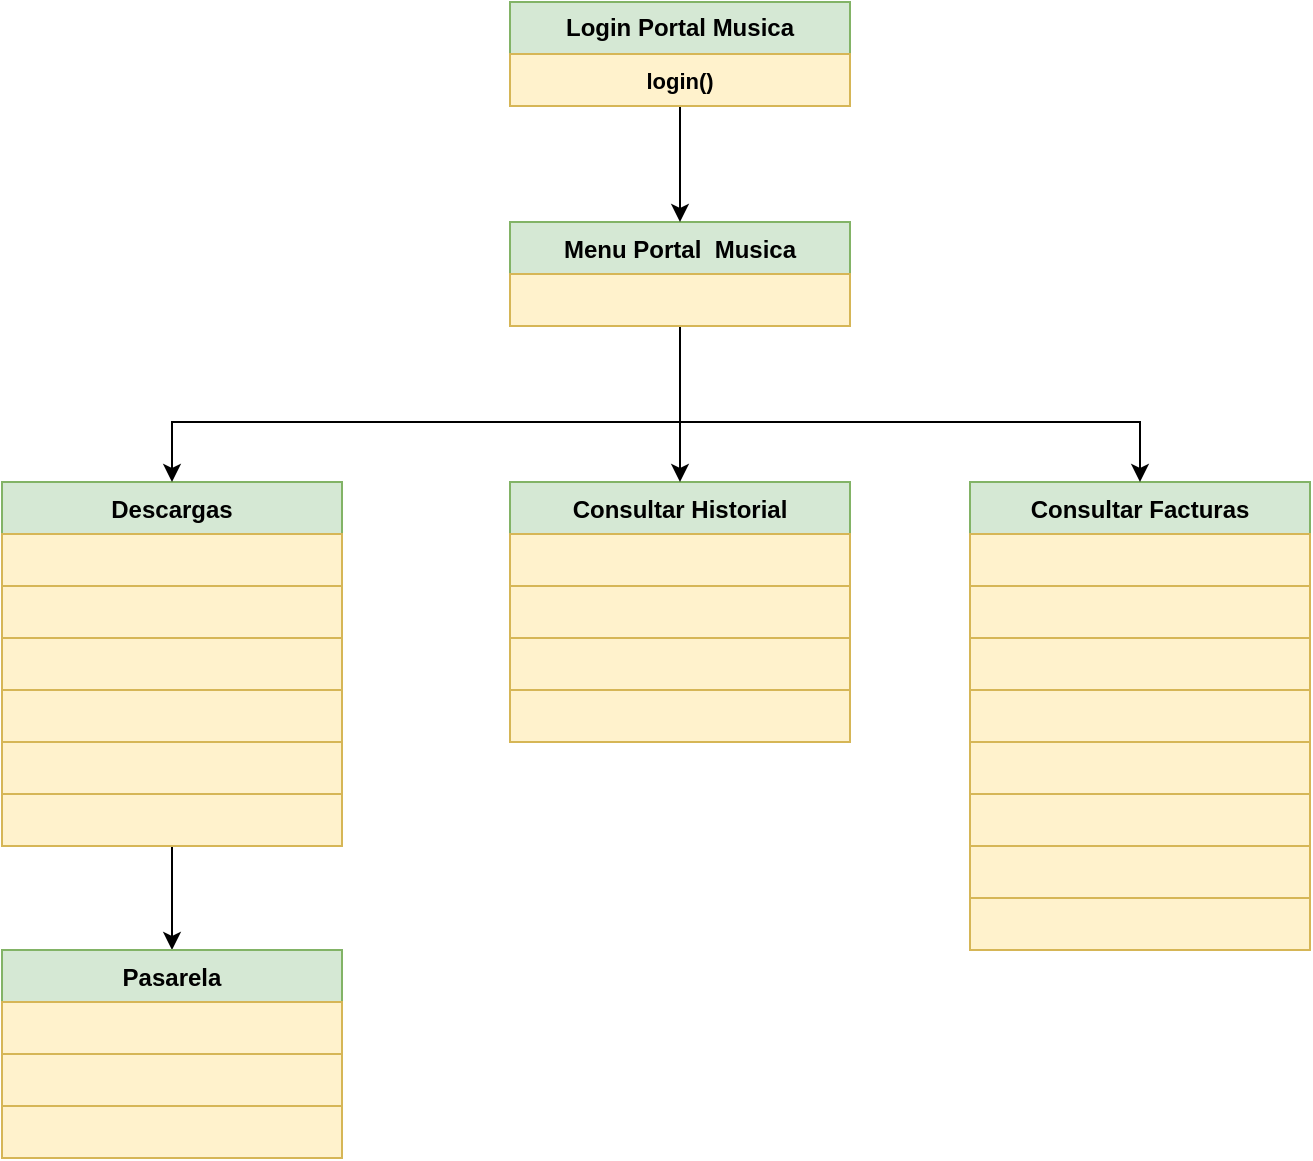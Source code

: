 <mxfile version="13.7.9" type="device"><diagram id="Rja8RbwtGSfOauzHTPhz" name="Página-1"><mxGraphModel dx="2255" dy="806" grid="1" gridSize="10" guides="1" tooltips="1" connect="1" arrows="1" fold="1" page="1" pageScale="1" pageWidth="1169" pageHeight="827" math="1" shadow="0"><root><mxCell id="0"/><mxCell id="1" parent="0"/><mxCell id="2gZghWKEiPPyivGKmYbx-24" style="edgeStyle=orthogonalEdgeStyle;rounded=0;orthogonalLoop=1;jettySize=auto;html=1;" parent="1" source="om1Nb-SVx7XguKgaJAyx-44" target="2gZghWKEiPPyivGKmYbx-14" edge="1"><mxGeometry relative="1" as="geometry"/></mxCell><mxCell id="om1Nb-SVx7XguKgaJAyx-44" value="Descargas" style="swimlane;fontStyle=1;childLayout=stackLayout;horizontal=1;startSize=26;horizontalStack=0;resizeParent=1;resizeParentMax=0;resizeLast=0;collapsible=1;marginBottom=0;strokeColor=#82b366;fillColor=#d5e8d4;" parent="1" vertex="1"><mxGeometry x="-584" y="270" width="170" height="182" as="geometry"/></mxCell><mxCell id="2gZghWKEiPPyivGKmYbx-4" value="" style="text;align=center;verticalAlign=middle;spacingLeft=4;spacingRight=4;overflow=hidden;rotatable=0;points=[[0,0.5],[1,0.5]];portConstraint=eastwest;fillColor=#fff2cc;strokeColor=#d6b656;fontStyle=1" parent="om1Nb-SVx7XguKgaJAyx-44" vertex="1"><mxGeometry y="26" width="170" height="26" as="geometry"/></mxCell><mxCell id="2gZghWKEiPPyivGKmYbx-5" value="" style="text;align=center;verticalAlign=middle;spacingLeft=4;spacingRight=4;overflow=hidden;rotatable=0;points=[[0,0.5],[1,0.5]];portConstraint=eastwest;fillColor=#fff2cc;strokeColor=#d6b656;fontStyle=1" parent="om1Nb-SVx7XguKgaJAyx-44" vertex="1"><mxGeometry y="52" width="170" height="26" as="geometry"/></mxCell><mxCell id="Lcr1gNZwBBWb2tkuq3eF-3" value="" style="text;align=center;verticalAlign=middle;spacingLeft=4;spacingRight=4;overflow=hidden;rotatable=0;points=[[0,0.5],[1,0.5]];portConstraint=eastwest;fillColor=#fff2cc;strokeColor=#d6b656;fontStyle=1" parent="om1Nb-SVx7XguKgaJAyx-44" vertex="1"><mxGeometry y="78" width="170" height="26" as="geometry"/></mxCell><mxCell id="Lcr1gNZwBBWb2tkuq3eF-2" value="" style="text;align=center;verticalAlign=middle;spacingLeft=4;spacingRight=4;overflow=hidden;rotatable=0;points=[[0,0.5],[1,0.5]];portConstraint=eastwest;fillColor=#fff2cc;strokeColor=#d6b656;fontStyle=1" parent="om1Nb-SVx7XguKgaJAyx-44" vertex="1"><mxGeometry y="104" width="170" height="26" as="geometry"/></mxCell><mxCell id="om1Nb-SVx7XguKgaJAyx-45" value="" style="text;align=center;verticalAlign=middle;spacingLeft=4;spacingRight=4;overflow=hidden;rotatable=0;points=[[0,0.5],[1,0.5]];portConstraint=eastwest;fillColor=#fff2cc;strokeColor=#d6b656;fontStyle=1" parent="om1Nb-SVx7XguKgaJAyx-44" vertex="1"><mxGeometry y="130" width="170" height="26" as="geometry"/></mxCell><mxCell id="2gZghWKEiPPyivGKmYbx-1" value="" style="text;align=center;verticalAlign=middle;spacingLeft=4;spacingRight=4;overflow=hidden;rotatable=0;points=[[0,0.5],[1,0.5]];portConstraint=eastwest;fillColor=#fff2cc;strokeColor=#d6b656;fontStyle=1" parent="om1Nb-SVx7XguKgaJAyx-44" vertex="1"><mxGeometry y="156" width="170" height="26" as="geometry"/></mxCell><mxCell id="om1Nb-SVx7XguKgaJAyx-19" value="Consultar Historial" style="swimlane;fontStyle=1;childLayout=stackLayout;horizontal=1;startSize=26;horizontalStack=0;resizeParent=1;resizeParentMax=0;resizeLast=0;collapsible=1;marginBottom=0;strokeColor=#82b366;fillColor=#d5e8d4;" parent="1" vertex="1"><mxGeometry x="-330" y="270" width="170" height="130" as="geometry"/></mxCell><mxCell id="om1Nb-SVx7XguKgaJAyx-20" value="" style="text;align=center;verticalAlign=middle;spacingLeft=4;spacingRight=4;overflow=hidden;rotatable=0;points=[[0,0.5],[1,0.5]];portConstraint=eastwest;fillColor=#fff2cc;strokeColor=#d6b656;fontStyle=1" parent="om1Nb-SVx7XguKgaJAyx-19" vertex="1"><mxGeometry y="26" width="170" height="26" as="geometry"/></mxCell><mxCell id="om1Nb-SVx7XguKgaJAyx-21" value="" style="text;align=center;verticalAlign=middle;spacingLeft=4;spacingRight=4;overflow=hidden;rotatable=0;points=[[0,0.5],[1,0.5]];portConstraint=eastwest;fillColor=#fff2cc;strokeColor=#d6b656;fontStyle=1" parent="om1Nb-SVx7XguKgaJAyx-19" vertex="1"><mxGeometry y="52" width="170" height="26" as="geometry"/></mxCell><mxCell id="pwBZ1yKlzE_sP8Ljurgl-1" value="" style="text;align=center;verticalAlign=middle;spacingLeft=4;spacingRight=4;overflow=hidden;rotatable=0;points=[[0,0.5],[1,0.5]];portConstraint=eastwest;fillColor=#fff2cc;strokeColor=#d6b656;fontStyle=1" parent="om1Nb-SVx7XguKgaJAyx-19" vertex="1"><mxGeometry y="78" width="170" height="26" as="geometry"/></mxCell><mxCell id="Lcr1gNZwBBWb2tkuq3eF-1" value="" style="text;align=center;verticalAlign=middle;spacingLeft=4;spacingRight=4;overflow=hidden;rotatable=0;points=[[0,0.5],[1,0.5]];portConstraint=eastwest;fillColor=#fff2cc;strokeColor=#d6b656;fontStyle=1" parent="om1Nb-SVx7XguKgaJAyx-19" vertex="1"><mxGeometry y="104" width="170" height="26" as="geometry"/></mxCell><mxCell id="om1Nb-SVx7XguKgaJAyx-29" value="Consultar Facturas" style="swimlane;fontStyle=1;childLayout=stackLayout;horizontal=1;startSize=26;horizontalStack=0;resizeParent=1;resizeParentMax=0;resizeLast=0;collapsible=1;marginBottom=0;strokeColor=#82b366;fillColor=#d5e8d4;" parent="1" vertex="1"><mxGeometry x="-100" y="270" width="170" height="234" as="geometry"/></mxCell><mxCell id="om1Nb-SVx7XguKgaJAyx-30" value="" style="text;align=center;verticalAlign=middle;spacingLeft=4;spacingRight=4;overflow=hidden;rotatable=0;points=[[0,0.5],[1,0.5]];portConstraint=eastwest;fillColor=#fff2cc;strokeColor=#d6b656;fontStyle=1;fontFamily=Helvetica;fontSize=11;" parent="om1Nb-SVx7XguKgaJAyx-29" vertex="1"><mxGeometry y="26" width="170" height="26" as="geometry"/></mxCell><mxCell id="Lcr1gNZwBBWb2tkuq3eF-4" value="" style="text;align=center;verticalAlign=middle;spacingLeft=4;spacingRight=4;overflow=hidden;rotatable=0;points=[[0,0.5],[1,0.5]];portConstraint=eastwest;fillColor=#fff2cc;strokeColor=#d6b656;fontStyle=1;fontFamily=Helvetica;fontSize=11;" parent="om1Nb-SVx7XguKgaJAyx-29" vertex="1"><mxGeometry y="52" width="170" height="26" as="geometry"/></mxCell><mxCell id="Lcr1gNZwBBWb2tkuq3eF-5" value="" style="text;align=center;verticalAlign=middle;spacingLeft=4;spacingRight=4;overflow=hidden;rotatable=0;points=[[0,0.5],[1,0.5]];portConstraint=eastwest;fillColor=#fff2cc;strokeColor=#d6b656;fontStyle=1;fontFamily=Helvetica;fontSize=11;" parent="om1Nb-SVx7XguKgaJAyx-29" vertex="1"><mxGeometry y="78" width="170" height="26" as="geometry"/></mxCell><mxCell id="Lcr1gNZwBBWb2tkuq3eF-6" value="" style="text;align=center;verticalAlign=middle;spacingLeft=4;spacingRight=4;overflow=hidden;rotatable=0;points=[[0,0.5],[1,0.5]];portConstraint=eastwest;fillColor=#fff2cc;strokeColor=#d6b656;fontStyle=1;fontFamily=Helvetica;fontSize=11;" parent="om1Nb-SVx7XguKgaJAyx-29" vertex="1"><mxGeometry y="104" width="170" height="26" as="geometry"/></mxCell><mxCell id="Lcr1gNZwBBWb2tkuq3eF-7" value="" style="text;align=center;verticalAlign=middle;spacingLeft=4;spacingRight=4;overflow=hidden;rotatable=0;points=[[0,0.5],[1,0.5]];portConstraint=eastwest;fillColor=#fff2cc;strokeColor=#d6b656;fontStyle=1;fontFamily=Helvetica;fontSize=11;" parent="om1Nb-SVx7XguKgaJAyx-29" vertex="1"><mxGeometry y="130" width="170" height="26" as="geometry"/></mxCell><mxCell id="Lcr1gNZwBBWb2tkuq3eF-8" value="" style="text;align=center;verticalAlign=middle;spacingLeft=4;spacingRight=4;overflow=hidden;rotatable=0;points=[[0,0.5],[1,0.5]];portConstraint=eastwest;fillColor=#fff2cc;strokeColor=#d6b656;fontStyle=1;fontFamily=Helvetica;fontSize=11;" parent="om1Nb-SVx7XguKgaJAyx-29" vertex="1"><mxGeometry y="156" width="170" height="26" as="geometry"/></mxCell><mxCell id="Lcr1gNZwBBWb2tkuq3eF-9" value="" style="text;align=center;verticalAlign=middle;spacingLeft=4;spacingRight=4;overflow=hidden;rotatable=0;points=[[0,0.5],[1,0.5]];portConstraint=eastwest;fillColor=#fff2cc;strokeColor=#d6b656;fontStyle=1;fontFamily=Helvetica;fontSize=11;" parent="om1Nb-SVx7XguKgaJAyx-29" vertex="1"><mxGeometry y="182" width="170" height="26" as="geometry"/></mxCell><mxCell id="Lcr1gNZwBBWb2tkuq3eF-10" value="" style="text;align=center;verticalAlign=middle;spacingLeft=4;spacingRight=4;overflow=hidden;rotatable=0;points=[[0,0.5],[1,0.5]];portConstraint=eastwest;fillColor=#fff2cc;strokeColor=#d6b656;fontStyle=1;fontFamily=Helvetica;fontSize=11;" parent="om1Nb-SVx7XguKgaJAyx-29" vertex="1"><mxGeometry y="208" width="170" height="26" as="geometry"/></mxCell><mxCell id="2gZghWKEiPPyivGKmYbx-10" style="edgeStyle=orthogonalEdgeStyle;rounded=0;orthogonalLoop=1;jettySize=auto;html=1;" parent="1" source="om1Nb-SVx7XguKgaJAyx-47" target="om1Nb-SVx7XguKgaJAyx-44" edge="1"><mxGeometry relative="1" as="geometry"><Array as="points"><mxPoint x="-245" y="240"/><mxPoint x="-499" y="240"/></Array></mxGeometry></mxCell><mxCell id="2gZghWKEiPPyivGKmYbx-12" style="edgeStyle=orthogonalEdgeStyle;rounded=0;orthogonalLoop=1;jettySize=auto;html=1;entryX=0.5;entryY=0;entryDx=0;entryDy=0;" parent="1" source="om1Nb-SVx7XguKgaJAyx-47" target="om1Nb-SVx7XguKgaJAyx-29" edge="1"><mxGeometry relative="1" as="geometry"><Array as="points"><mxPoint x="-245" y="240"/><mxPoint x="-15" y="240"/></Array></mxGeometry></mxCell><mxCell id="om1Nb-SVx7XguKgaJAyx-47" value="Menu Portal  Musica" style="swimlane;fontStyle=1;childLayout=stackLayout;horizontal=1;startSize=26;horizontalStack=0;resizeParent=1;resizeParentMax=0;resizeLast=0;collapsible=1;marginBottom=0;strokeColor=#82b366;fillColor=#d5e8d4;" parent="1" vertex="1"><mxGeometry x="-330" y="140" width="170" height="52" as="geometry"/></mxCell><mxCell id="om1Nb-SVx7XguKgaJAyx-48" value="" style="text;align=center;verticalAlign=middle;spacingLeft=4;spacingRight=4;overflow=hidden;rotatable=0;points=[[0,0.5],[1,0.5]];portConstraint=eastwest;fillColor=#fff2cc;strokeColor=#d6b656;" parent="om1Nb-SVx7XguKgaJAyx-47" vertex="1"><mxGeometry y="26" width="170" height="26" as="geometry"/></mxCell><mxCell id="2gZghWKEiPPyivGKmYbx-9" style="edgeStyle=orthogonalEdgeStyle;rounded=0;orthogonalLoop=1;jettySize=auto;html=1;entryX=0.5;entryY=0;entryDx=0;entryDy=0;" parent="1" source="om1Nb-SVx7XguKgaJAyx-32" target="om1Nb-SVx7XguKgaJAyx-47" edge="1"><mxGeometry relative="1" as="geometry"><Array as="points"><mxPoint x="-245" y="100"/><mxPoint x="-245" y="100"/></Array></mxGeometry></mxCell><mxCell id="2gZghWKEiPPyivGKmYbx-11" style="edgeStyle=orthogonalEdgeStyle;rounded=0;orthogonalLoop=1;jettySize=auto;html=1;" parent="1" target="om1Nb-SVx7XguKgaJAyx-19" edge="1"><mxGeometry relative="1" as="geometry"><Array as="points"><mxPoint x="-245" y="240"/><mxPoint x="-245" y="240"/></Array><mxPoint x="-245" y="218" as="sourcePoint"/></mxGeometry></mxCell><mxCell id="2gZghWKEiPPyivGKmYbx-14" value="Pasarela" style="swimlane;fontStyle=1;childLayout=stackLayout;horizontal=1;startSize=26;horizontalStack=0;resizeParent=1;resizeParentMax=0;resizeLast=0;collapsible=1;marginBottom=0;strokeColor=#82b366;fillColor=#d5e8d4;" parent="1" vertex="1"><mxGeometry x="-584" y="504" width="170" height="104" as="geometry"/></mxCell><mxCell id="z81xQIhZM21sf5X54auY-7" value="" style="text;align=center;verticalAlign=middle;spacingLeft=4;spacingRight=4;overflow=hidden;rotatable=0;points=[[0,0.5],[1,0.5]];portConstraint=eastwest;fillColor=#fff2cc;strokeColor=#d6b656;fontStyle=1" parent="2gZghWKEiPPyivGKmYbx-14" vertex="1"><mxGeometry y="26" width="170" height="26" as="geometry"/></mxCell><mxCell id="z81xQIhZM21sf5X54auY-2" value="" style="text;align=center;verticalAlign=middle;spacingLeft=4;spacingRight=4;overflow=hidden;rotatable=0;points=[[0,0.5],[1,0.5]];portConstraint=eastwest;fillColor=#fff2cc;strokeColor=#d6b656;fontStyle=1" parent="2gZghWKEiPPyivGKmYbx-14" vertex="1"><mxGeometry y="52" width="170" height="26" as="geometry"/></mxCell><mxCell id="z81xQIhZM21sf5X54auY-1" value="" style="text;align=center;verticalAlign=middle;spacingLeft=4;spacingRight=4;overflow=hidden;rotatable=0;points=[[0,0.5],[1,0.5]];portConstraint=eastwest;fillColor=#fff2cc;strokeColor=#d6b656;fontStyle=1" parent="2gZghWKEiPPyivGKmYbx-14" vertex="1"><mxGeometry y="78" width="170" height="26" as="geometry"/></mxCell><mxCell id="om1Nb-SVx7XguKgaJAyx-32" value="Login Portal Musica" style="swimlane;fontStyle=1;childLayout=stackLayout;horizontal=1;startSize=26;horizontalStack=0;resizeParent=1;resizeParentMax=0;resizeLast=0;collapsible=1;marginBottom=0;strokeColor=#82b366;fillColor=#d5e8d4;whiteSpace=wrap;" parent="1" vertex="1"><mxGeometry x="-330" y="30" width="170" height="52" as="geometry"/></mxCell><mxCell id="om1Nb-SVx7XguKgaJAyx-33" value="login()" style="text;align=center;verticalAlign=middle;spacingLeft=4;spacingRight=4;overflow=hidden;rotatable=0;points=[[0,0.5],[1,0.5]];portConstraint=eastwest;fillColor=#fff2cc;strokeColor=#d6b656;fontStyle=1;fontFamily=Helvetica;fontSize=11;" parent="om1Nb-SVx7XguKgaJAyx-32" vertex="1"><mxGeometry y="26" width="170" height="26" as="geometry"/></mxCell></root></mxGraphModel></diagram></mxfile>